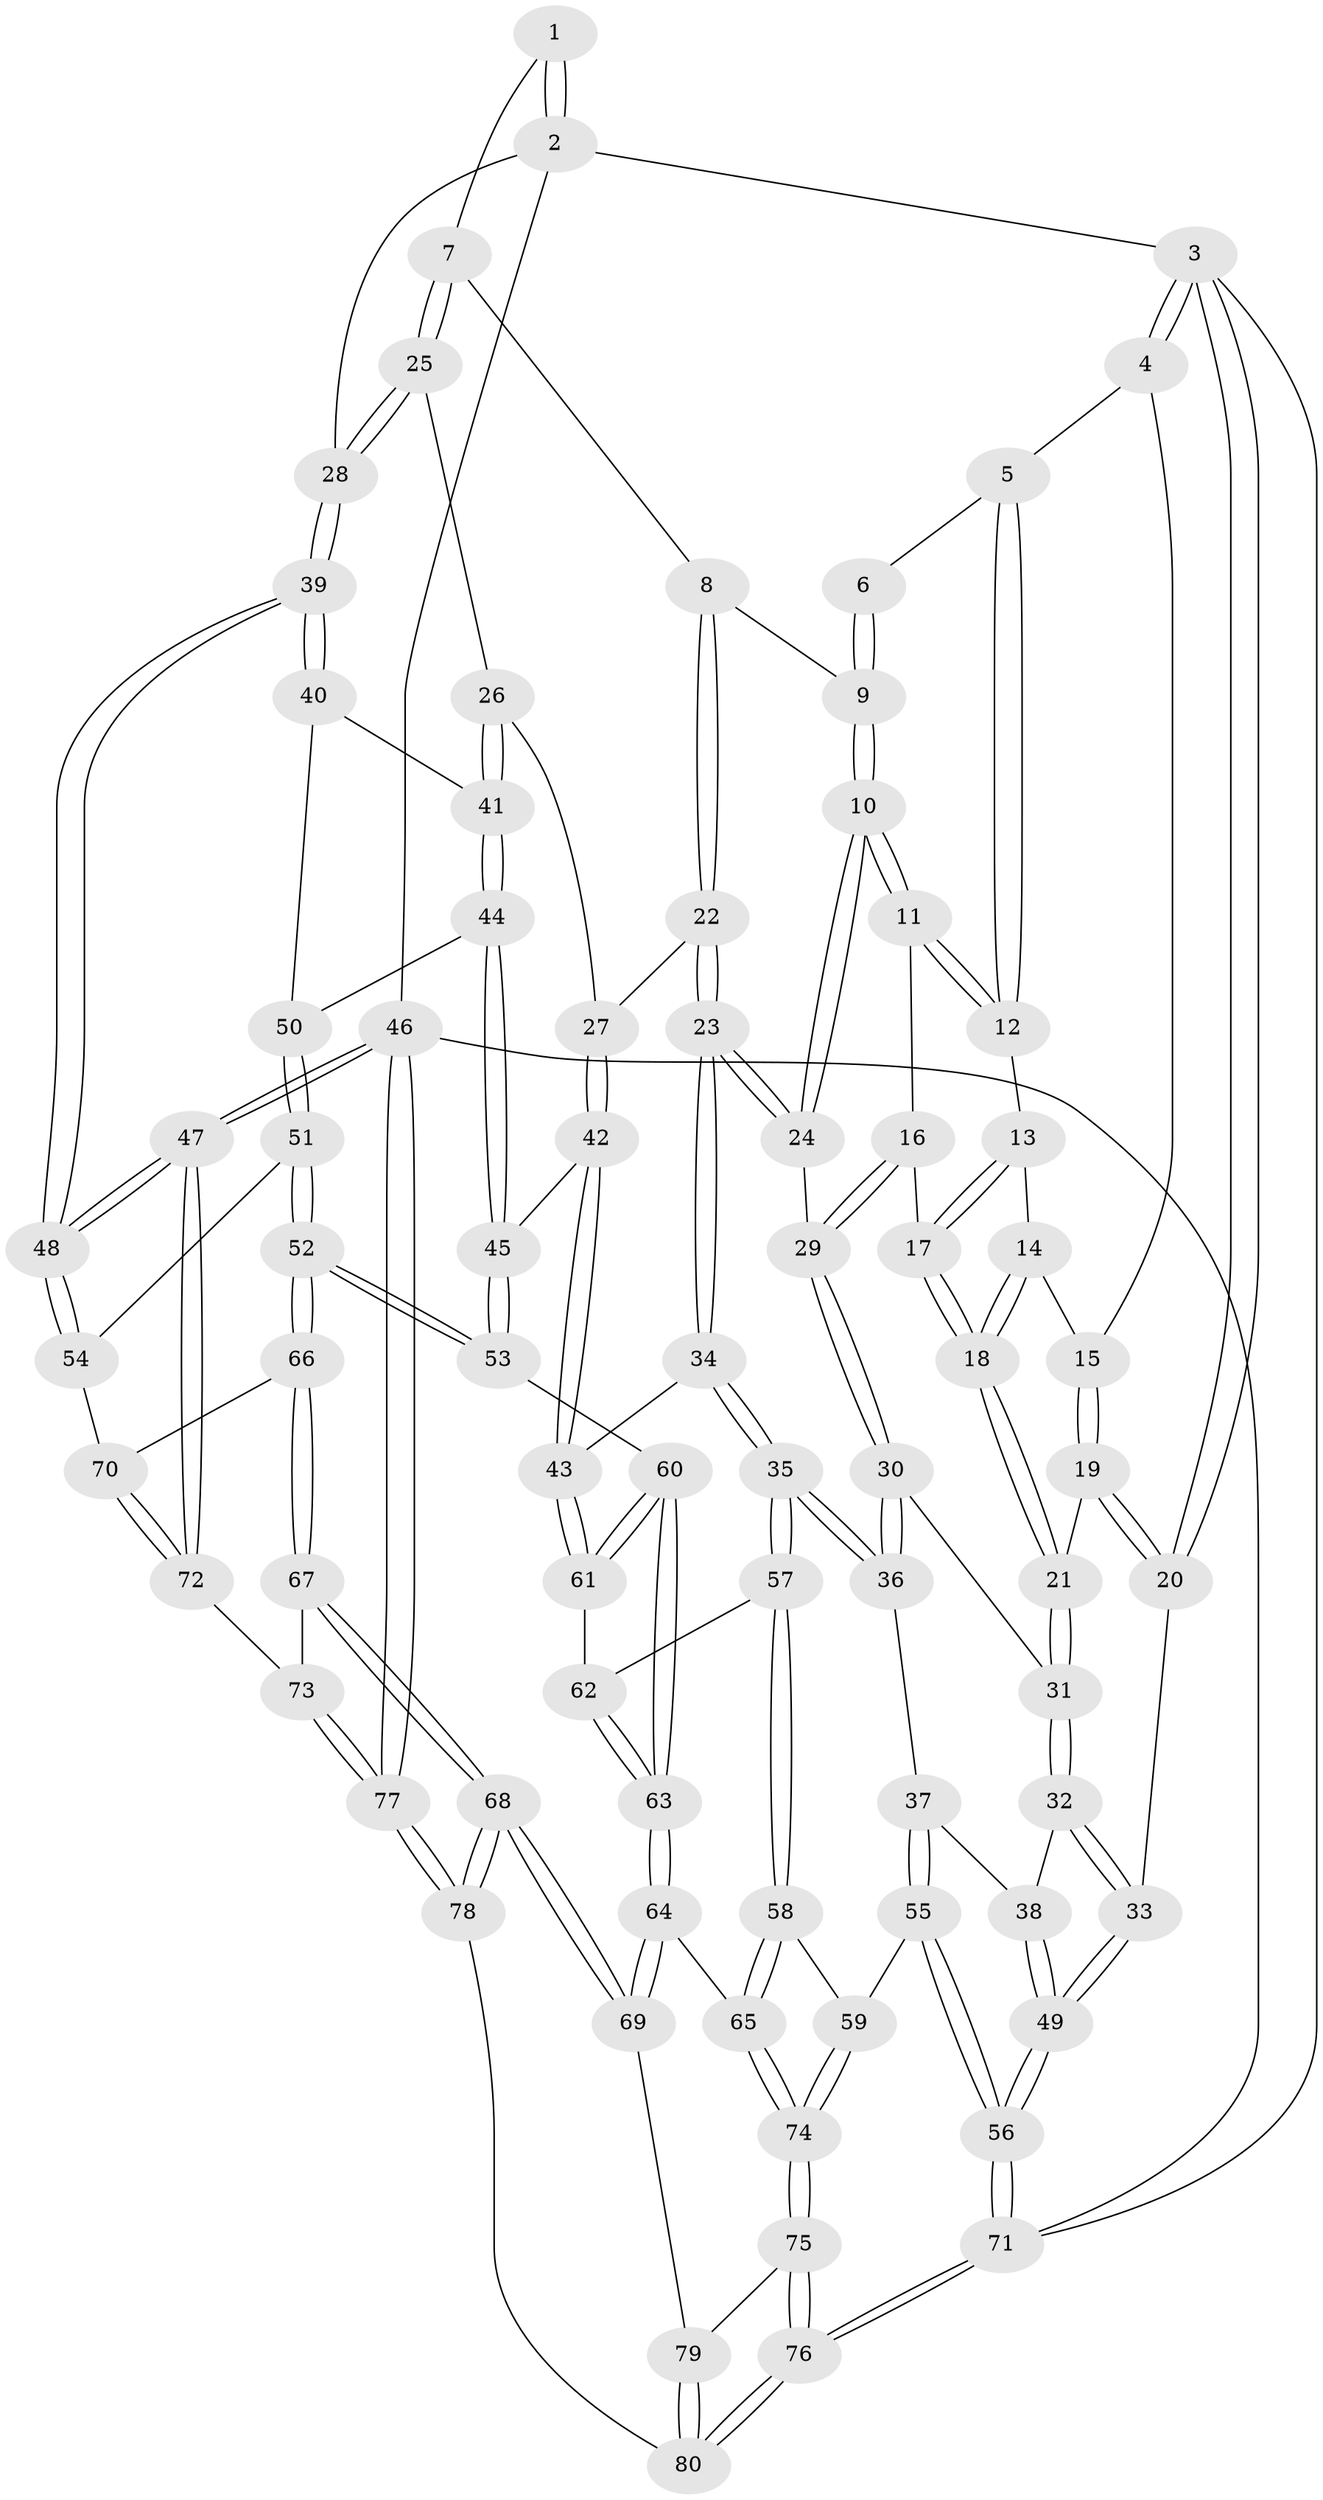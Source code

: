 // Generated by graph-tools (version 1.1) at 2025/01/03/09/25 05:01:50]
// undirected, 80 vertices, 197 edges
graph export_dot {
graph [start="1"]
  node [color=gray90,style=filled];
  1 [pos="+0.6789422676866046+0"];
  2 [pos="+1+0"];
  3 [pos="+0+0"];
  4 [pos="+0.0027443674144542445+0"];
  5 [pos="+0.3745624162722173+0"];
  6 [pos="+0.597307616625966+0"];
  7 [pos="+0.7271686810932079+0.1072091790340672"];
  8 [pos="+0.668095168378484+0.11239747763574923"];
  9 [pos="+0.5989728828003335+0.08626159818278166"];
  10 [pos="+0.5021077703208761+0.12571908904632548"];
  11 [pos="+0.42835527572789245+0.06477582337164348"];
  12 [pos="+0.3886310372383232+0"];
  13 [pos="+0.2904497065985273+0.053768906331048326"];
  14 [pos="+0.2606843183526547+0.06849064979574315"];
  15 [pos="+0.10043527905884017+0"];
  16 [pos="+0.33436064280475924+0.15035712496767709"];
  17 [pos="+0.3152361082656619+0.14554190141896955"];
  18 [pos="+0.23098077214772214+0.1453852285590153"];
  19 [pos="+0.13761191018605332+0.17591323500716158"];
  20 [pos="+0+0.26410857420263484"];
  21 [pos="+0.14541441036837283+0.18126814542606184"];
  22 [pos="+0.6244292226237501+0.24571715015237058"];
  23 [pos="+0.5124486603703394+0.2693576219277139"];
  24 [pos="+0.49888947872635164+0.24770207472954614"];
  25 [pos="+0.8425252294833878+0.15449371669923131"];
  26 [pos="+0.8210335882497976+0.23500218297142855"];
  27 [pos="+0.7197516780900577+0.29331828834644263"];
  28 [pos="+1+0"];
  29 [pos="+0.35323881157534165+0.24229106054141145"];
  30 [pos="+0.31018793257954036+0.28584472607219424"];
  31 [pos="+0.1621288611573725+0.2175339567194675"];
  32 [pos="+0.1492595914247191+0.31144807298093463"];
  33 [pos="+0+0.45807008054361187"];
  34 [pos="+0.5108470789410594+0.4300145977616354"];
  35 [pos="+0.4974962283091889+0.43798317442949847"];
  36 [pos="+0.3192362141098387+0.43326062889881856"];
  37 [pos="+0.30768457472823835+0.44102914905036505"];
  38 [pos="+0.20097820146108644+0.4148898376886411"];
  39 [pos="+1+0.3849636271039281"];
  40 [pos="+0.94068050078555+0.412780976258423"];
  41 [pos="+0.8483854328946099+0.29181113896977007"];
  42 [pos="+0.6607851874799052+0.4453321134566082"];
  43 [pos="+0.5897295549646546+0.4494395833704584"];
  44 [pos="+0.7452390994568069+0.45523359599438024"];
  45 [pos="+0.6920889289407355+0.4645860535074922"];
  46 [pos="+1+1"];
  47 [pos="+1+0.8350793978413859"];
  48 [pos="+1+0.6066118147547027"];
  49 [pos="+0+0.6042669623322434"];
  50 [pos="+0.8953126580202785+0.4655993980767883"];
  51 [pos="+0.8881258707856583+0.5691202804823539"];
  52 [pos="+0.8081071552926966+0.6367930425380517"];
  53 [pos="+0.744250088262405+0.616026690357388"];
  54 [pos="+1+0.6293615222948447"];
  55 [pos="+0.25742561932874075+0.654430342273785"];
  56 [pos="+0+0.8700993865914964"];
  57 [pos="+0.4722150218161674+0.5898424075805118"];
  58 [pos="+0.4153254625820792+0.6920673022540489"];
  59 [pos="+0.41020462203480507+0.6922674953312298"];
  60 [pos="+0.7246872032665147+0.628894749671075"];
  61 [pos="+0.6025654273126165+0.5853093146079893"];
  62 [pos="+0.5860164615091329+0.6279636684597"];
  63 [pos="+0.6201526611724336+0.7326498241087642"];
  64 [pos="+0.5905863418076781+0.8071390958208736"];
  65 [pos="+0.5484495135450148+0.7965894162166127"];
  66 [pos="+0.8227901920061821+0.6803444183827037"];
  67 [pos="+0.8241319699311599+0.757746799274455"];
  68 [pos="+0.6672476506009034+0.8822020669651685"];
  69 [pos="+0.6079283100120847+0.8296314811001135"];
  70 [pos="+0.9538284693471527+0.6952969168584281"];
  71 [pos="+0+1"];
  72 [pos="+0.951540737365598+0.7487773843279315"];
  73 [pos="+0.9025036497476533+0.7999673029821606"];
  74 [pos="+0.30498188400570697+0.9693529752861271"];
  75 [pos="+0.30027326055986425+0.9745772537867143"];
  76 [pos="+0.004400116617862418+1"];
  77 [pos="+1+1"];
  78 [pos="+0.7773948108216329+1"];
  79 [pos="+0.5101779783896117+0.9323191620584927"];
  80 [pos="+0.3830031403325012+1"];
  1 -- 2;
  1 -- 2;
  1 -- 7;
  2 -- 3;
  2 -- 28;
  2 -- 46;
  3 -- 4;
  3 -- 4;
  3 -- 20;
  3 -- 20;
  3 -- 71;
  4 -- 5;
  4 -- 15;
  5 -- 6;
  5 -- 12;
  5 -- 12;
  6 -- 9;
  6 -- 9;
  7 -- 8;
  7 -- 25;
  7 -- 25;
  8 -- 9;
  8 -- 22;
  8 -- 22;
  9 -- 10;
  9 -- 10;
  10 -- 11;
  10 -- 11;
  10 -- 24;
  10 -- 24;
  11 -- 12;
  11 -- 12;
  11 -- 16;
  12 -- 13;
  13 -- 14;
  13 -- 17;
  13 -- 17;
  14 -- 15;
  14 -- 18;
  14 -- 18;
  15 -- 19;
  15 -- 19;
  16 -- 17;
  16 -- 29;
  16 -- 29;
  17 -- 18;
  17 -- 18;
  18 -- 21;
  18 -- 21;
  19 -- 20;
  19 -- 20;
  19 -- 21;
  20 -- 33;
  21 -- 31;
  21 -- 31;
  22 -- 23;
  22 -- 23;
  22 -- 27;
  23 -- 24;
  23 -- 24;
  23 -- 34;
  23 -- 34;
  24 -- 29;
  25 -- 26;
  25 -- 28;
  25 -- 28;
  26 -- 27;
  26 -- 41;
  26 -- 41;
  27 -- 42;
  27 -- 42;
  28 -- 39;
  28 -- 39;
  29 -- 30;
  29 -- 30;
  30 -- 31;
  30 -- 36;
  30 -- 36;
  31 -- 32;
  31 -- 32;
  32 -- 33;
  32 -- 33;
  32 -- 38;
  33 -- 49;
  33 -- 49;
  34 -- 35;
  34 -- 35;
  34 -- 43;
  35 -- 36;
  35 -- 36;
  35 -- 57;
  35 -- 57;
  36 -- 37;
  37 -- 38;
  37 -- 55;
  37 -- 55;
  38 -- 49;
  38 -- 49;
  39 -- 40;
  39 -- 40;
  39 -- 48;
  39 -- 48;
  40 -- 41;
  40 -- 50;
  41 -- 44;
  41 -- 44;
  42 -- 43;
  42 -- 43;
  42 -- 45;
  43 -- 61;
  43 -- 61;
  44 -- 45;
  44 -- 45;
  44 -- 50;
  45 -- 53;
  45 -- 53;
  46 -- 47;
  46 -- 47;
  46 -- 77;
  46 -- 77;
  46 -- 71;
  47 -- 48;
  47 -- 48;
  47 -- 72;
  47 -- 72;
  48 -- 54;
  48 -- 54;
  49 -- 56;
  49 -- 56;
  50 -- 51;
  50 -- 51;
  51 -- 52;
  51 -- 52;
  51 -- 54;
  52 -- 53;
  52 -- 53;
  52 -- 66;
  52 -- 66;
  53 -- 60;
  54 -- 70;
  55 -- 56;
  55 -- 56;
  55 -- 59;
  56 -- 71;
  56 -- 71;
  57 -- 58;
  57 -- 58;
  57 -- 62;
  58 -- 59;
  58 -- 65;
  58 -- 65;
  59 -- 74;
  59 -- 74;
  60 -- 61;
  60 -- 61;
  60 -- 63;
  60 -- 63;
  61 -- 62;
  62 -- 63;
  62 -- 63;
  63 -- 64;
  63 -- 64;
  64 -- 65;
  64 -- 69;
  64 -- 69;
  65 -- 74;
  65 -- 74;
  66 -- 67;
  66 -- 67;
  66 -- 70;
  67 -- 68;
  67 -- 68;
  67 -- 73;
  68 -- 69;
  68 -- 69;
  68 -- 78;
  68 -- 78;
  69 -- 79;
  70 -- 72;
  70 -- 72;
  71 -- 76;
  71 -- 76;
  72 -- 73;
  73 -- 77;
  73 -- 77;
  74 -- 75;
  74 -- 75;
  75 -- 76;
  75 -- 76;
  75 -- 79;
  76 -- 80;
  76 -- 80;
  77 -- 78;
  77 -- 78;
  78 -- 80;
  79 -- 80;
  79 -- 80;
}
